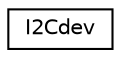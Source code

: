 digraph "Graphical Class Hierarchy"
{
  edge [fontname="Helvetica",fontsize="10",labelfontname="Helvetica",labelfontsize="10"];
  node [fontname="Helvetica",fontsize="10",shape=record];
  rankdir="LR";
  Node0 [label="I2Cdev",height=0.2,width=0.4,color="black", fillcolor="white", style="filled",URL="$class_i2_cdev.html"];
}
